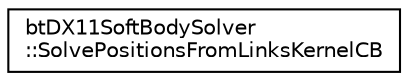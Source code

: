 digraph "Graphical Class Hierarchy"
{
  edge [fontname="Helvetica",fontsize="10",labelfontname="Helvetica",labelfontsize="10"];
  node [fontname="Helvetica",fontsize="10",shape=record];
  rankdir="LR";
  Node1 [label="btDX11SoftBodySolver\l::SolvePositionsFromLinksKernelCB",height=0.2,width=0.4,color="black", fillcolor="white", style="filled",URL="$structbt_d_x11_soft_body_solver_1_1_solve_positions_from_links_kernel_c_b.html"];
}
